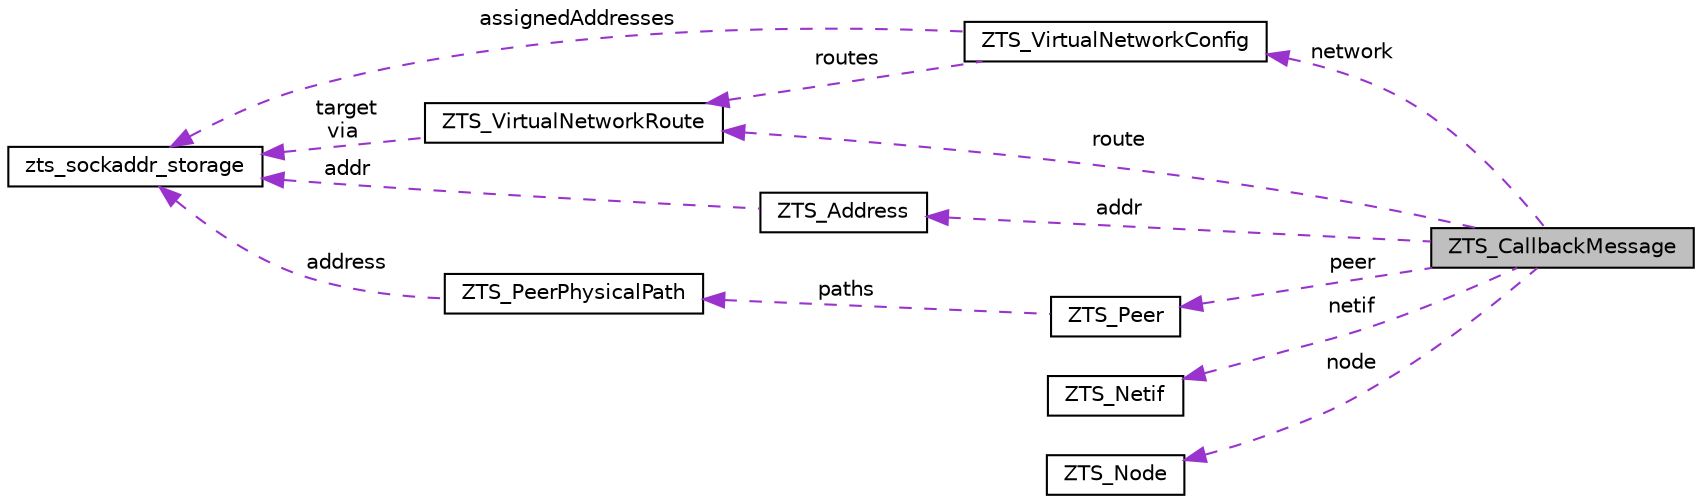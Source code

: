 digraph "ZTS_CallbackMessage"
{
 // LATEX_PDF_SIZE
  edge [fontname="Helvetica",fontsize="10",labelfontname="Helvetica",labelfontsize="10"];
  node [fontname="Helvetica",fontsize="10",shape=record];
  rankdir="LR";
  Node1 [label="ZTS_CallbackMessage",height=0.2,width=0.4,color="black", fillcolor="grey75", style="filled", fontcolor="black",tooltip=" "];
  Node2 -> Node1 [dir="back",color="darkorchid3",fontsize="10",style="dashed",label=" network" ,fontname="Helvetica"];
  Node2 [label="ZTS_VirtualNetworkConfig",height=0.2,width=0.4,color="black", fillcolor="white", style="filled",URL="$structZTS__VirtualNetworkConfig.html",tooltip=" "];
  Node3 -> Node2 [dir="back",color="darkorchid3",fontsize="10",style="dashed",label=" routes" ,fontname="Helvetica"];
  Node3 [label="ZTS_VirtualNetworkRoute",height=0.2,width=0.4,color="black", fillcolor="white", style="filled",URL="$structZTS__VirtualNetworkRoute.html",tooltip=" "];
  Node4 -> Node3 [dir="back",color="darkorchid3",fontsize="10",style="dashed",label=" target\nvia" ,fontname="Helvetica"];
  Node4 [label="zts_sockaddr_storage",height=0.2,width=0.4,color="black", fillcolor="white", style="filled",URL="$structzts__sockaddr__storage.html",tooltip=" "];
  Node4 -> Node2 [dir="back",color="darkorchid3",fontsize="10",style="dashed",label=" assignedAddresses" ,fontname="Helvetica"];
  Node5 -> Node1 [dir="back",color="darkorchid3",fontsize="10",style="dashed",label=" netif" ,fontname="Helvetica"];
  Node5 [label="ZTS_Netif",height=0.2,width=0.4,color="black", fillcolor="white", style="filled",URL="$structZTS__Netif.html",tooltip=" "];
  Node3 -> Node1 [dir="back",color="darkorchid3",fontsize="10",style="dashed",label=" route" ,fontname="Helvetica"];
  Node6 -> Node1 [dir="back",color="darkorchid3",fontsize="10",style="dashed",label=" addr" ,fontname="Helvetica"];
  Node6 [label="ZTS_Address",height=0.2,width=0.4,color="black", fillcolor="white", style="filled",URL="$structZTS__Address.html",tooltip=" "];
  Node4 -> Node6 [dir="back",color="darkorchid3",fontsize="10",style="dashed",label=" addr" ,fontname="Helvetica"];
  Node7 -> Node1 [dir="back",color="darkorchid3",fontsize="10",style="dashed",label=" peer" ,fontname="Helvetica"];
  Node7 [label="ZTS_Peer",height=0.2,width=0.4,color="black", fillcolor="white", style="filled",URL="$structZTS__Peer.html",tooltip=" "];
  Node8 -> Node7 [dir="back",color="darkorchid3",fontsize="10",style="dashed",label=" paths" ,fontname="Helvetica"];
  Node8 [label="ZTS_PeerPhysicalPath",height=0.2,width=0.4,color="black", fillcolor="white", style="filled",URL="$structZTS__PeerPhysicalPath.html",tooltip=" "];
  Node4 -> Node8 [dir="back",color="darkorchid3",fontsize="10",style="dashed",label=" address" ,fontname="Helvetica"];
  Node9 -> Node1 [dir="back",color="darkorchid3",fontsize="10",style="dashed",label=" node" ,fontname="Helvetica"];
  Node9 [label="ZTS_Node",height=0.2,width=0.4,color="black", fillcolor="white", style="filled",URL="$structZTS__Node.html",tooltip=" "];
}

